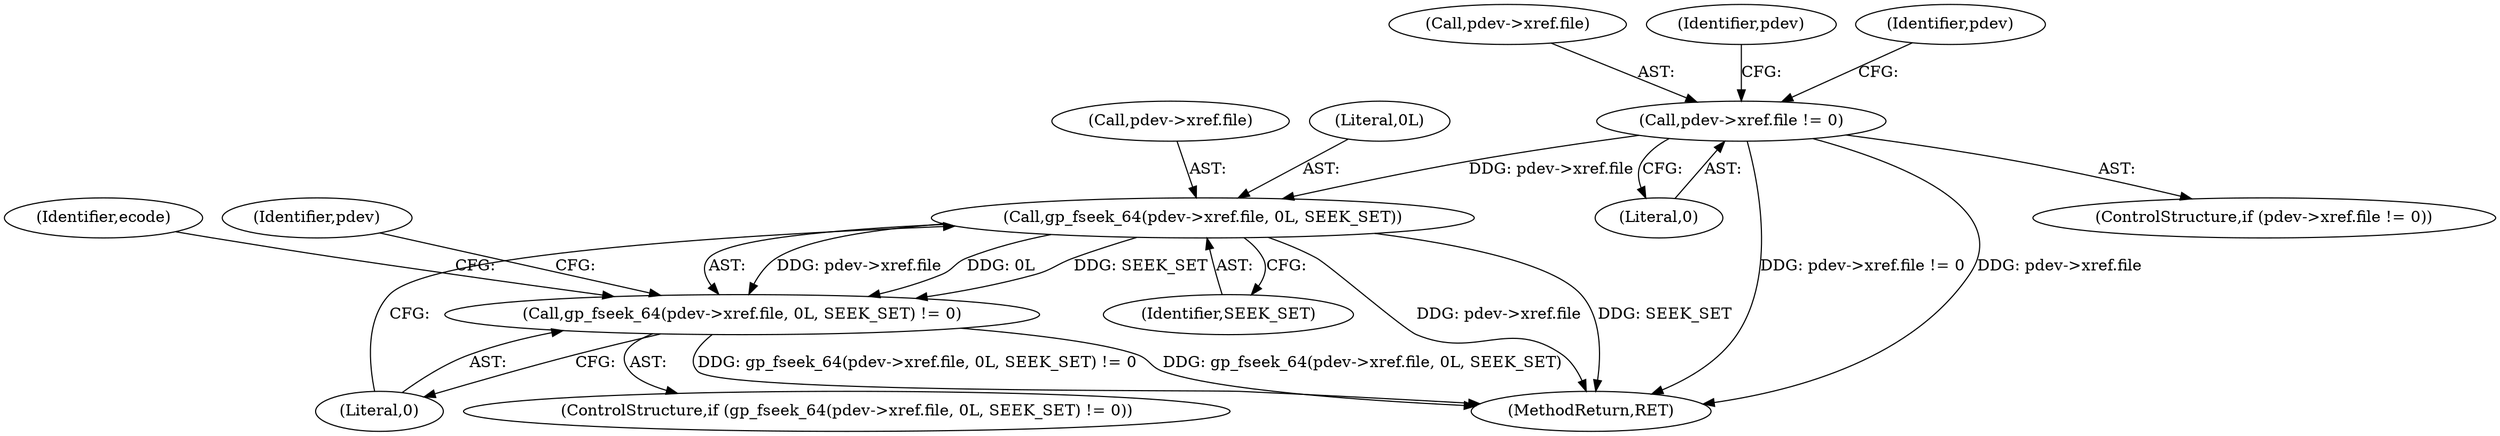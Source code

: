 digraph "0_ghostscript_c3476dde7743761a4e1d39a631716199b696b880@pointer" {
"1001336" [label="(Call,gp_fseek_64(pdev->xref.file, 0L, SEEK_SET))"];
"1001326" [label="(Call,pdev->xref.file != 0)"];
"1001335" [label="(Call,gp_fseek_64(pdev->xref.file, 0L, SEEK_SET) != 0)"];
"1001344" [label="(Literal,0)"];
"1001347" [label="(Identifier,ecode)"];
"1001327" [label="(Call,pdev->xref.file)"];
"1001351" [label="(Identifier,pdev)"];
"1001337" [label="(Call,pdev->xref.file)"];
"1001339" [label="(Identifier,pdev)"];
"1001336" [label="(Call,gp_fseek_64(pdev->xref.file, 0L, SEEK_SET))"];
"1001325" [label="(ControlStructure,if (pdev->xref.file != 0))"];
"1001354" [label="(Identifier,pdev)"];
"1001343" [label="(Identifier,SEEK_SET)"];
"1001334" [label="(ControlStructure,if (gp_fseek_64(pdev->xref.file, 0L, SEEK_SET) != 0))"];
"1001326" [label="(Call,pdev->xref.file != 0)"];
"1001332" [label="(Literal,0)"];
"1001335" [label="(Call,gp_fseek_64(pdev->xref.file, 0L, SEEK_SET) != 0)"];
"1001549" [label="(MethodReturn,RET)"];
"1001342" [label="(Literal,0L)"];
"1001336" -> "1001335"  [label="AST: "];
"1001336" -> "1001343"  [label="CFG: "];
"1001337" -> "1001336"  [label="AST: "];
"1001342" -> "1001336"  [label="AST: "];
"1001343" -> "1001336"  [label="AST: "];
"1001344" -> "1001336"  [label="CFG: "];
"1001336" -> "1001549"  [label="DDG: pdev->xref.file"];
"1001336" -> "1001549"  [label="DDG: SEEK_SET"];
"1001336" -> "1001335"  [label="DDG: pdev->xref.file"];
"1001336" -> "1001335"  [label="DDG: 0L"];
"1001336" -> "1001335"  [label="DDG: SEEK_SET"];
"1001326" -> "1001336"  [label="DDG: pdev->xref.file"];
"1001326" -> "1001325"  [label="AST: "];
"1001326" -> "1001332"  [label="CFG: "];
"1001327" -> "1001326"  [label="AST: "];
"1001332" -> "1001326"  [label="AST: "];
"1001339" -> "1001326"  [label="CFG: "];
"1001354" -> "1001326"  [label="CFG: "];
"1001326" -> "1001549"  [label="DDG: pdev->xref.file != 0"];
"1001326" -> "1001549"  [label="DDG: pdev->xref.file"];
"1001335" -> "1001334"  [label="AST: "];
"1001335" -> "1001344"  [label="CFG: "];
"1001344" -> "1001335"  [label="AST: "];
"1001347" -> "1001335"  [label="CFG: "];
"1001351" -> "1001335"  [label="CFG: "];
"1001335" -> "1001549"  [label="DDG: gp_fseek_64(pdev->xref.file, 0L, SEEK_SET) != 0"];
"1001335" -> "1001549"  [label="DDG: gp_fseek_64(pdev->xref.file, 0L, SEEK_SET)"];
}
